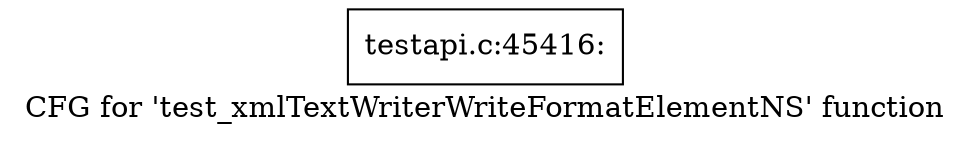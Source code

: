 digraph "CFG for 'test_xmlTextWriterWriteFormatElementNS' function" {
	label="CFG for 'test_xmlTextWriterWriteFormatElementNS' function";

	Node0x591b170 [shape=record,label="{testapi.c:45416:}"];
}
